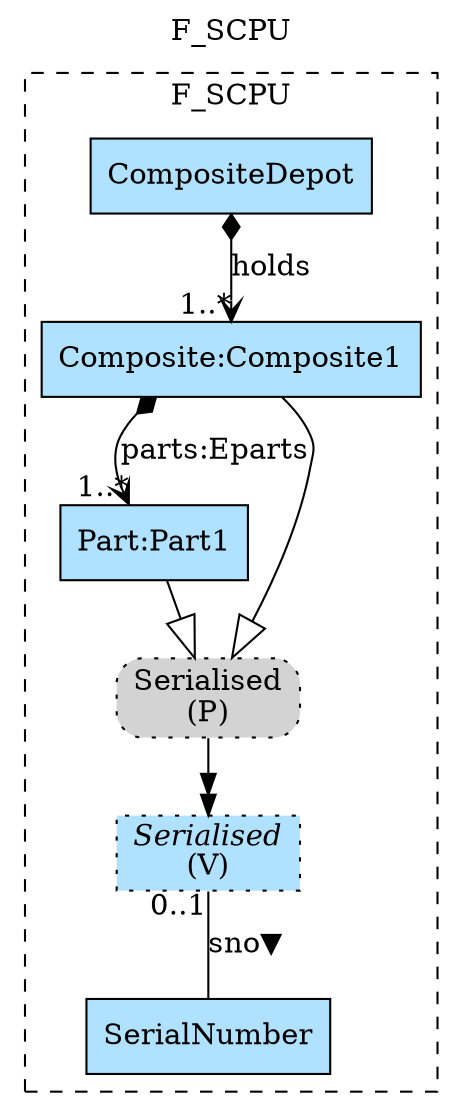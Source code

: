 digraph {graph[label=F_SCPU,labelloc=tl,labelfontsize=12];
subgraph cluster_F_SCPU{style=dashed;label=F_SCPU;
"Serialised"[shape=record,fillcolor=lightskyblue1,style ="filled,dotted",label=<{<I>Serialised</I><br/>(V)}>];
"SerialNumber"[shape=record,fillcolor=lightskyblue1,style = filled,label="SerialNumber"];
"CompositeDepot"[shape=record,fillcolor=lightskyblue1,style = filled,label="CompositeDepot"];
"Part"[shape=record,fillcolor=lightskyblue1,style = filled,label="Part:Part1"];
"Composite"[shape=record,fillcolor=lightskyblue1,style = filled,label="Composite:Composite1"];
"PSerialised"[shape=box,fillcolor=lightgray,style ="rounded,filled,dotted",label=<Serialised<br/>(P)>];

"Serialised"->"SerialNumber"[label="sno▼",dir=none,taillabel="0..1",headlabel=""];
"CompositeDepot"->"Composite"[label="holds",arrowhead=vee,arrowtail=diamond,dir=both,headlabel="1..*"];
"Composite"->"Part"[label="parts:Eparts",arrowhead=vee,arrowtail=diamond,dir=both,headlabel="1..*"];
"Part"->"PSerialised"[arrowhead=onormal,arrowsize=2.0];
"Composite"->"PSerialised"[arrowhead=onormal,arrowsize=2.0];

}
"PSerialised"->"Serialised"[arrowhead=normalnormal];
}